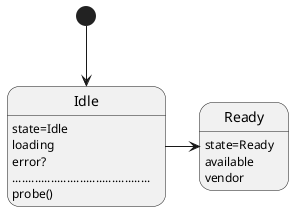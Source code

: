@startuml
Idle: state=Idle
Idle: loading
Idle: error?
Idle: ...........................................
Idle: probe()

Ready: state=Ready
Ready: available
Ready: vendor

[*] --> Idle
Idle -> Ready
@enduml
